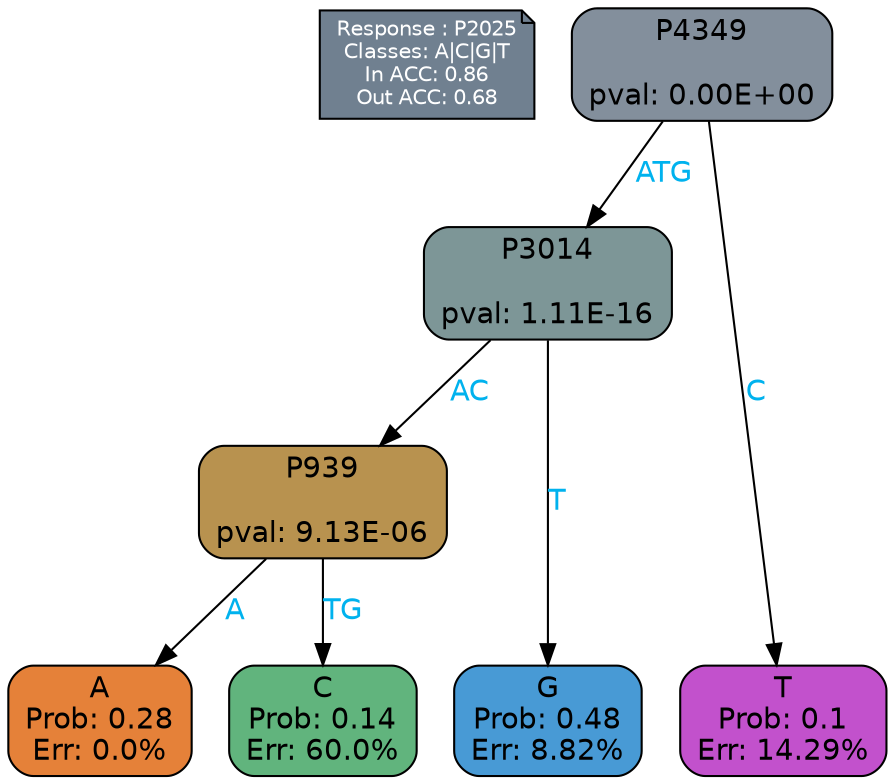 digraph Tree {
node [shape=box, style="filled, rounded", color="black", fontname=helvetica] ;
graph [ranksep=equally, splines=polylines, bgcolor=transparent, dpi=600] ;
edge [fontname=helvetica] ;
LEGEND [label="Response : P2025
Classes: A|C|G|T
In ACC: 0.86
Out ACC: 0.68
",shape=note,align=left,style=filled,fillcolor="slategray",fontcolor="white",fontsize=10];1 [label="P4349

pval: 0.00E+00", fillcolor="#838f9c"] ;
2 [label="P3014

pval: 1.11E-16", fillcolor="#7d9697"] ;
3 [label="P939

pval: 9.13E-06", fillcolor="#b8924f"] ;
4 [label="A
Prob: 0.28
Err: 0.0%", fillcolor="#e58139"] ;
5 [label="C
Prob: 0.14
Err: 60.0%", fillcolor="#61b47d"] ;
6 [label="G
Prob: 0.48
Err: 8.82%", fillcolor="#489ad5"] ;
7 [label="T
Prob: 0.1
Err: 14.29%", fillcolor="#c251cc"] ;
1 -> 2 [label="ATG",fontcolor=deepskyblue2] ;
1 -> 7 [label="C",fontcolor=deepskyblue2] ;
2 -> 3 [label="AC",fontcolor=deepskyblue2] ;
2 -> 6 [label="T",fontcolor=deepskyblue2] ;
3 -> 4 [label="A",fontcolor=deepskyblue2] ;
3 -> 5 [label="TG",fontcolor=deepskyblue2] ;
{rank = same; 4;5;6;7;}{rank = same; LEGEND;1;}}